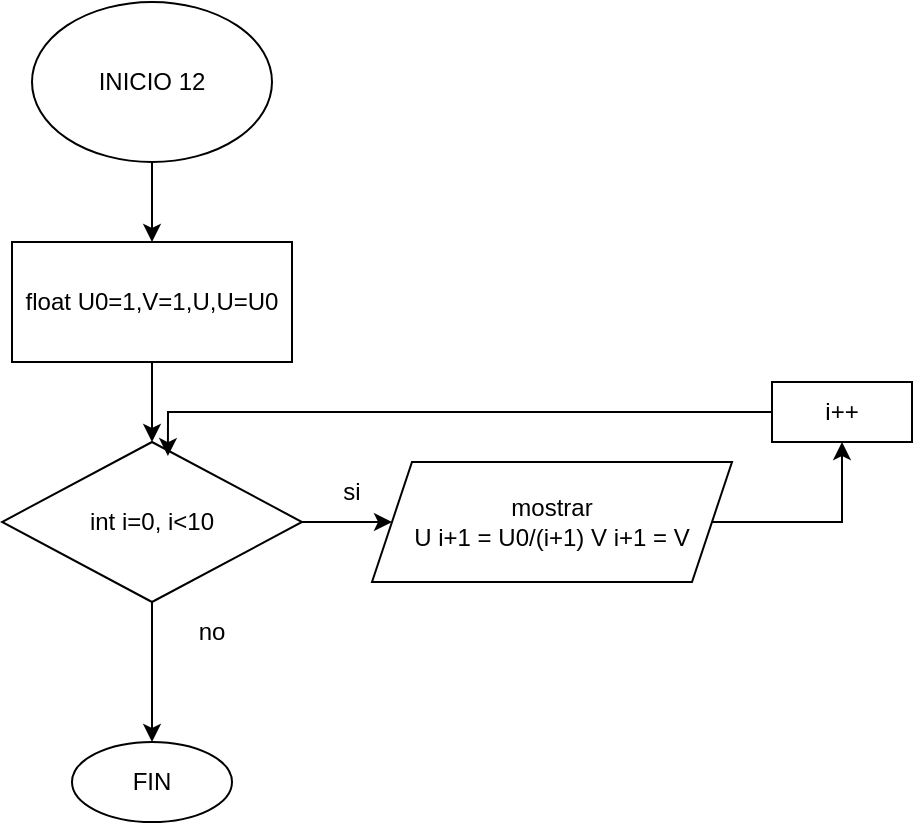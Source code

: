 <mxfile version="24.4.0" type="github">
  <diagram name="Página-1" id="Pts4gjstaFWLmuZuFWx3">
    <mxGraphModel dx="730" dy="775" grid="1" gridSize="10" guides="1" tooltips="1" connect="1" arrows="1" fold="1" page="1" pageScale="1" pageWidth="827" pageHeight="1169" math="0" shadow="0">
      <root>
        <mxCell id="0" />
        <mxCell id="1" parent="0" />
        <mxCell id="nK1RkHp8lwgUXt8iDuil-3" value="" style="edgeStyle=orthogonalEdgeStyle;rounded=0;orthogonalLoop=1;jettySize=auto;html=1;" edge="1" parent="1" source="nK1RkHp8lwgUXt8iDuil-1" target="nK1RkHp8lwgUXt8iDuil-2">
          <mxGeometry relative="1" as="geometry" />
        </mxCell>
        <mxCell id="nK1RkHp8lwgUXt8iDuil-1" value="INICIO 12" style="ellipse;whiteSpace=wrap;html=1;" vertex="1" parent="1">
          <mxGeometry x="300" y="40" width="120" height="80" as="geometry" />
        </mxCell>
        <mxCell id="nK1RkHp8lwgUXt8iDuil-5" value="" style="edgeStyle=orthogonalEdgeStyle;rounded=0;orthogonalLoop=1;jettySize=auto;html=1;" edge="1" parent="1" source="nK1RkHp8lwgUXt8iDuil-2" target="nK1RkHp8lwgUXt8iDuil-4">
          <mxGeometry relative="1" as="geometry" />
        </mxCell>
        <mxCell id="nK1RkHp8lwgUXt8iDuil-2" value="float U0=1,V=1,U,U=U0" style="whiteSpace=wrap;html=1;" vertex="1" parent="1">
          <mxGeometry x="290" y="160" width="140" height="60" as="geometry" />
        </mxCell>
        <mxCell id="nK1RkHp8lwgUXt8iDuil-7" value="" style="edgeStyle=orthogonalEdgeStyle;rounded=0;orthogonalLoop=1;jettySize=auto;html=1;" edge="1" parent="1" source="nK1RkHp8lwgUXt8iDuil-4" target="nK1RkHp8lwgUXt8iDuil-6">
          <mxGeometry relative="1" as="geometry" />
        </mxCell>
        <mxCell id="nK1RkHp8lwgUXt8iDuil-11" value="" style="edgeStyle=orthogonalEdgeStyle;rounded=0;orthogonalLoop=1;jettySize=auto;html=1;" edge="1" parent="1" source="nK1RkHp8lwgUXt8iDuil-4" target="nK1RkHp8lwgUXt8iDuil-10">
          <mxGeometry relative="1" as="geometry" />
        </mxCell>
        <mxCell id="nK1RkHp8lwgUXt8iDuil-4" value="int i=0, i&amp;lt;10" style="rhombus;whiteSpace=wrap;html=1;" vertex="1" parent="1">
          <mxGeometry x="285" y="260" width="150" height="80" as="geometry" />
        </mxCell>
        <mxCell id="nK1RkHp8lwgUXt8iDuil-14" style="edgeStyle=orthogonalEdgeStyle;rounded=0;orthogonalLoop=1;jettySize=auto;html=1;entryX=0.5;entryY=1;entryDx=0;entryDy=0;" edge="1" parent="1" source="nK1RkHp8lwgUXt8iDuil-6" target="nK1RkHp8lwgUXt8iDuil-13">
          <mxGeometry relative="1" as="geometry" />
        </mxCell>
        <mxCell id="nK1RkHp8lwgUXt8iDuil-6" value="&lt;div&gt;mostrar&lt;/div&gt;U i+1 = U0/(i+1) V i+1 = V" style="shape=parallelogram;perimeter=parallelogramPerimeter;whiteSpace=wrap;html=1;fixedSize=1;" vertex="1" parent="1">
          <mxGeometry x="470" y="270" width="180" height="60" as="geometry" />
        </mxCell>
        <mxCell id="nK1RkHp8lwgUXt8iDuil-9" value="si" style="text;html=1;align=center;verticalAlign=middle;whiteSpace=wrap;rounded=0;" vertex="1" parent="1">
          <mxGeometry x="430" y="270" width="60" height="30" as="geometry" />
        </mxCell>
        <mxCell id="nK1RkHp8lwgUXt8iDuil-10" value="FIN" style="ellipse;whiteSpace=wrap;html=1;" vertex="1" parent="1">
          <mxGeometry x="320" y="410" width="80" height="40" as="geometry" />
        </mxCell>
        <mxCell id="nK1RkHp8lwgUXt8iDuil-12" value="no" style="text;html=1;align=center;verticalAlign=middle;whiteSpace=wrap;rounded=0;" vertex="1" parent="1">
          <mxGeometry x="360" y="340" width="60" height="30" as="geometry" />
        </mxCell>
        <mxCell id="nK1RkHp8lwgUXt8iDuil-13" value="i++" style="rounded=0;whiteSpace=wrap;html=1;" vertex="1" parent="1">
          <mxGeometry x="670" y="230" width="70" height="30" as="geometry" />
        </mxCell>
        <mxCell id="nK1RkHp8lwgUXt8iDuil-15" style="edgeStyle=orthogonalEdgeStyle;rounded=0;orthogonalLoop=1;jettySize=auto;html=1;entryX=0.553;entryY=0.088;entryDx=0;entryDy=0;entryPerimeter=0;" edge="1" parent="1" source="nK1RkHp8lwgUXt8iDuil-13" target="nK1RkHp8lwgUXt8iDuil-4">
          <mxGeometry relative="1" as="geometry">
            <Array as="points">
              <mxPoint x="368" y="245" />
            </Array>
          </mxGeometry>
        </mxCell>
      </root>
    </mxGraphModel>
  </diagram>
</mxfile>
